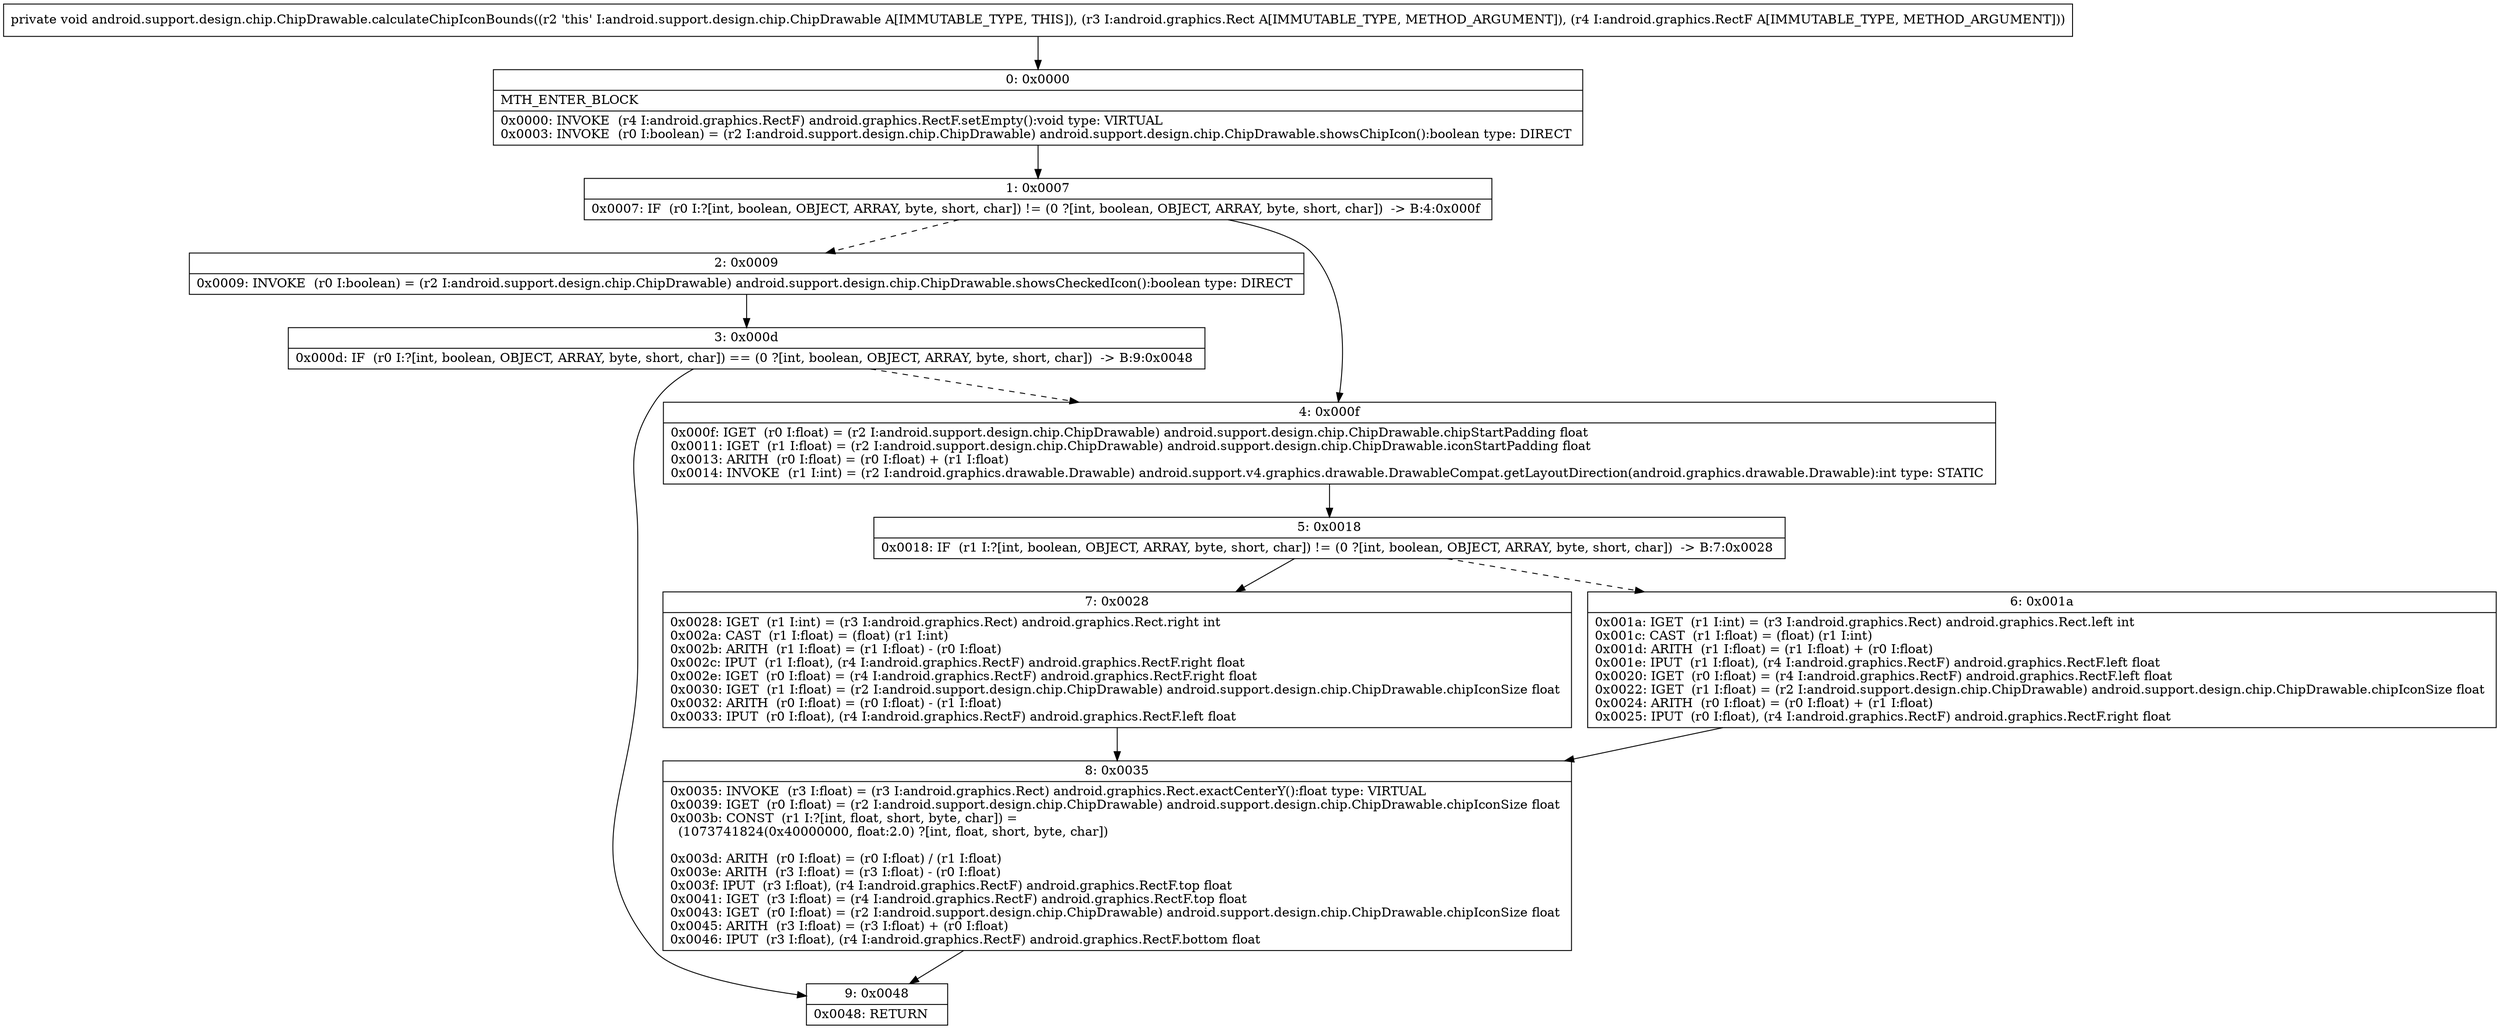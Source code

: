 digraph "CFG forandroid.support.design.chip.ChipDrawable.calculateChipIconBounds(Landroid\/graphics\/Rect;Landroid\/graphics\/RectF;)V" {
Node_0 [shape=record,label="{0\:\ 0x0000|MTH_ENTER_BLOCK\l|0x0000: INVOKE  (r4 I:android.graphics.RectF) android.graphics.RectF.setEmpty():void type: VIRTUAL \l0x0003: INVOKE  (r0 I:boolean) = (r2 I:android.support.design.chip.ChipDrawable) android.support.design.chip.ChipDrawable.showsChipIcon():boolean type: DIRECT \l}"];
Node_1 [shape=record,label="{1\:\ 0x0007|0x0007: IF  (r0 I:?[int, boolean, OBJECT, ARRAY, byte, short, char]) != (0 ?[int, boolean, OBJECT, ARRAY, byte, short, char])  \-\> B:4:0x000f \l}"];
Node_2 [shape=record,label="{2\:\ 0x0009|0x0009: INVOKE  (r0 I:boolean) = (r2 I:android.support.design.chip.ChipDrawable) android.support.design.chip.ChipDrawable.showsCheckedIcon():boolean type: DIRECT \l}"];
Node_3 [shape=record,label="{3\:\ 0x000d|0x000d: IF  (r0 I:?[int, boolean, OBJECT, ARRAY, byte, short, char]) == (0 ?[int, boolean, OBJECT, ARRAY, byte, short, char])  \-\> B:9:0x0048 \l}"];
Node_4 [shape=record,label="{4\:\ 0x000f|0x000f: IGET  (r0 I:float) = (r2 I:android.support.design.chip.ChipDrawable) android.support.design.chip.ChipDrawable.chipStartPadding float \l0x0011: IGET  (r1 I:float) = (r2 I:android.support.design.chip.ChipDrawable) android.support.design.chip.ChipDrawable.iconStartPadding float \l0x0013: ARITH  (r0 I:float) = (r0 I:float) + (r1 I:float) \l0x0014: INVOKE  (r1 I:int) = (r2 I:android.graphics.drawable.Drawable) android.support.v4.graphics.drawable.DrawableCompat.getLayoutDirection(android.graphics.drawable.Drawable):int type: STATIC \l}"];
Node_5 [shape=record,label="{5\:\ 0x0018|0x0018: IF  (r1 I:?[int, boolean, OBJECT, ARRAY, byte, short, char]) != (0 ?[int, boolean, OBJECT, ARRAY, byte, short, char])  \-\> B:7:0x0028 \l}"];
Node_6 [shape=record,label="{6\:\ 0x001a|0x001a: IGET  (r1 I:int) = (r3 I:android.graphics.Rect) android.graphics.Rect.left int \l0x001c: CAST  (r1 I:float) = (float) (r1 I:int) \l0x001d: ARITH  (r1 I:float) = (r1 I:float) + (r0 I:float) \l0x001e: IPUT  (r1 I:float), (r4 I:android.graphics.RectF) android.graphics.RectF.left float \l0x0020: IGET  (r0 I:float) = (r4 I:android.graphics.RectF) android.graphics.RectF.left float \l0x0022: IGET  (r1 I:float) = (r2 I:android.support.design.chip.ChipDrawable) android.support.design.chip.ChipDrawable.chipIconSize float \l0x0024: ARITH  (r0 I:float) = (r0 I:float) + (r1 I:float) \l0x0025: IPUT  (r0 I:float), (r4 I:android.graphics.RectF) android.graphics.RectF.right float \l}"];
Node_7 [shape=record,label="{7\:\ 0x0028|0x0028: IGET  (r1 I:int) = (r3 I:android.graphics.Rect) android.graphics.Rect.right int \l0x002a: CAST  (r1 I:float) = (float) (r1 I:int) \l0x002b: ARITH  (r1 I:float) = (r1 I:float) \- (r0 I:float) \l0x002c: IPUT  (r1 I:float), (r4 I:android.graphics.RectF) android.graphics.RectF.right float \l0x002e: IGET  (r0 I:float) = (r4 I:android.graphics.RectF) android.graphics.RectF.right float \l0x0030: IGET  (r1 I:float) = (r2 I:android.support.design.chip.ChipDrawable) android.support.design.chip.ChipDrawable.chipIconSize float \l0x0032: ARITH  (r0 I:float) = (r0 I:float) \- (r1 I:float) \l0x0033: IPUT  (r0 I:float), (r4 I:android.graphics.RectF) android.graphics.RectF.left float \l}"];
Node_8 [shape=record,label="{8\:\ 0x0035|0x0035: INVOKE  (r3 I:float) = (r3 I:android.graphics.Rect) android.graphics.Rect.exactCenterY():float type: VIRTUAL \l0x0039: IGET  (r0 I:float) = (r2 I:android.support.design.chip.ChipDrawable) android.support.design.chip.ChipDrawable.chipIconSize float \l0x003b: CONST  (r1 I:?[int, float, short, byte, char]) = \l  (1073741824(0x40000000, float:2.0) ?[int, float, short, byte, char])\l \l0x003d: ARITH  (r0 I:float) = (r0 I:float) \/ (r1 I:float) \l0x003e: ARITH  (r3 I:float) = (r3 I:float) \- (r0 I:float) \l0x003f: IPUT  (r3 I:float), (r4 I:android.graphics.RectF) android.graphics.RectF.top float \l0x0041: IGET  (r3 I:float) = (r4 I:android.graphics.RectF) android.graphics.RectF.top float \l0x0043: IGET  (r0 I:float) = (r2 I:android.support.design.chip.ChipDrawable) android.support.design.chip.ChipDrawable.chipIconSize float \l0x0045: ARITH  (r3 I:float) = (r3 I:float) + (r0 I:float) \l0x0046: IPUT  (r3 I:float), (r4 I:android.graphics.RectF) android.graphics.RectF.bottom float \l}"];
Node_9 [shape=record,label="{9\:\ 0x0048|0x0048: RETURN   \l}"];
MethodNode[shape=record,label="{private void android.support.design.chip.ChipDrawable.calculateChipIconBounds((r2 'this' I:android.support.design.chip.ChipDrawable A[IMMUTABLE_TYPE, THIS]), (r3 I:android.graphics.Rect A[IMMUTABLE_TYPE, METHOD_ARGUMENT]), (r4 I:android.graphics.RectF A[IMMUTABLE_TYPE, METHOD_ARGUMENT])) }"];
MethodNode -> Node_0;
Node_0 -> Node_1;
Node_1 -> Node_2[style=dashed];
Node_1 -> Node_4;
Node_2 -> Node_3;
Node_3 -> Node_4[style=dashed];
Node_3 -> Node_9;
Node_4 -> Node_5;
Node_5 -> Node_6[style=dashed];
Node_5 -> Node_7;
Node_6 -> Node_8;
Node_7 -> Node_8;
Node_8 -> Node_9;
}

